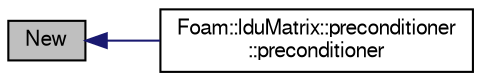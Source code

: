 digraph "New"
{
  bgcolor="transparent";
  edge [fontname="FreeSans",fontsize="10",labelfontname="FreeSans",labelfontsize="10"];
  node [fontname="FreeSans",fontsize="10",shape=record];
  rankdir="LR";
  Node357 [label="New",height=0.2,width=0.4,color="black", fillcolor="grey75", style="filled", fontcolor="black"];
  Node357 -> Node358 [dir="back",color="midnightblue",fontsize="10",style="solid",fontname="FreeSans"];
  Node358 [label="Foam::lduMatrix::preconditioner\l::preconditioner",height=0.2,width=0.4,color="black",URL="$a26894.html#a2180466b379da60722992b13322f667f"];
}
